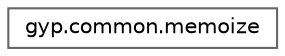 digraph "Graphical Class Hierarchy"
{
 // LATEX_PDF_SIZE
  bgcolor="transparent";
  edge [fontname=Helvetica,fontsize=10,labelfontname=Helvetica,labelfontsize=10];
  node [fontname=Helvetica,fontsize=10,shape=box,height=0.2,width=0.4];
  rankdir="LR";
  Node0 [id="Node000000",label="gyp.common.memoize",height=0.2,width=0.4,color="grey40", fillcolor="white", style="filled",URL="$classgyp_1_1common_1_1memoize.html",tooltip=" "];
}
